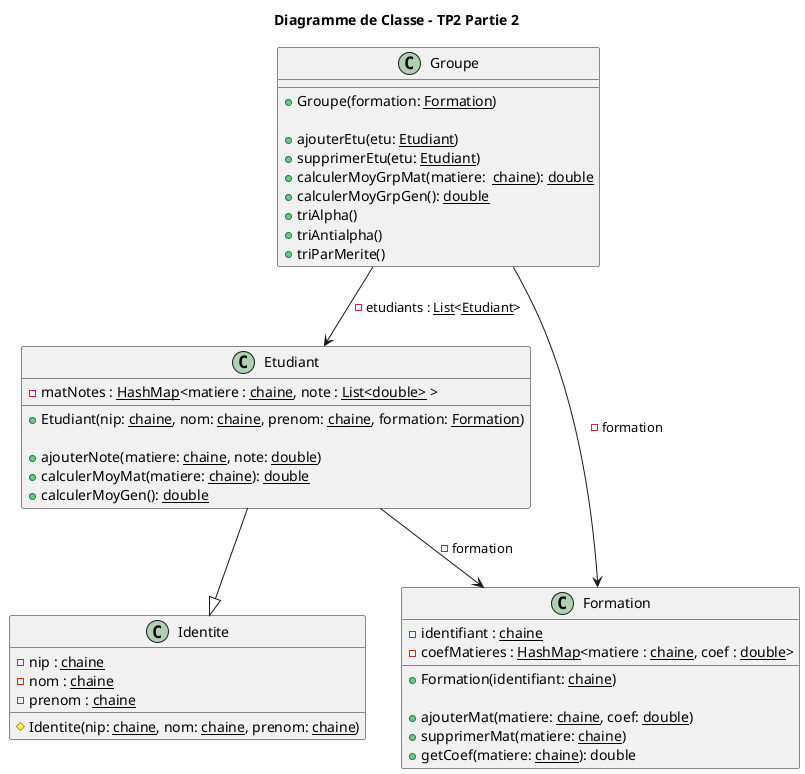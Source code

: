 
@startuml

title Diagramme de Classe - TP2 Partie 2

class Etudiant{
    - matNotes : <u>HashMap</u><matiere : <u>chaine</u>, note : <u>List<double></u> >

    + Etudiant(nip: <u>chaine</u>, nom: <u>chaine</u>, prenom: <u>chaine</u>, formation: <u>Formation</u>)

    + ajouterNote(matiere: <u>chaine</u>, note: <u>double</u>)
    + calculerMoyMat(matiere: <u>chaine</u>): <u>double</u>
    + calculerMoyGen(): <u>double</u>
}
Etudiant --|> Identite
Etudiant --> Formation: - formation

class Identite{
    - nip : <u>chaine</u>
    - nom : <u>chaine</u>
    - prenom : <u>chaine</u>

    # Identite(nip: <u>chaine</u>, nom: <u>chaine</u>, prenom: <u>chaine</u>)
}

class Formation{
    - identifiant : <u>chaine</u>
    - coefMatieres : <u>HashMap</u><matiere : <u>chaine</u>, coef : <u>double</u>>

    + Formation(identifiant: <u>chaine</u>)

    + ajouterMat(matiere: <u>chaine</u>, coef: <u>double</u>)
    + supprimerMat(matiere: <u>chaine</u>)
    + getCoef(matiere: <u>chaine</u>): double
}

class Groupe{
    + Groupe(formation: <u>Formation</u>)

    + ajouterEtu(etu: <u>Etudiant</u>)
    + supprimerEtu(etu: <u>Etudiant</u>)
    + calculerMoyGrpMat(matiere:  <u>chaine</u>): <u>double</u>
    + calculerMoyGrpGen(): <u>double</u>
    + triAlpha()
    + triAntialpha()
    + triParMerite()
}
Groupe --> Formation: - formation
Groupe --> Etudiant: - etudiants : <u>List</u><<u>Etudiant</u>>
@enduml